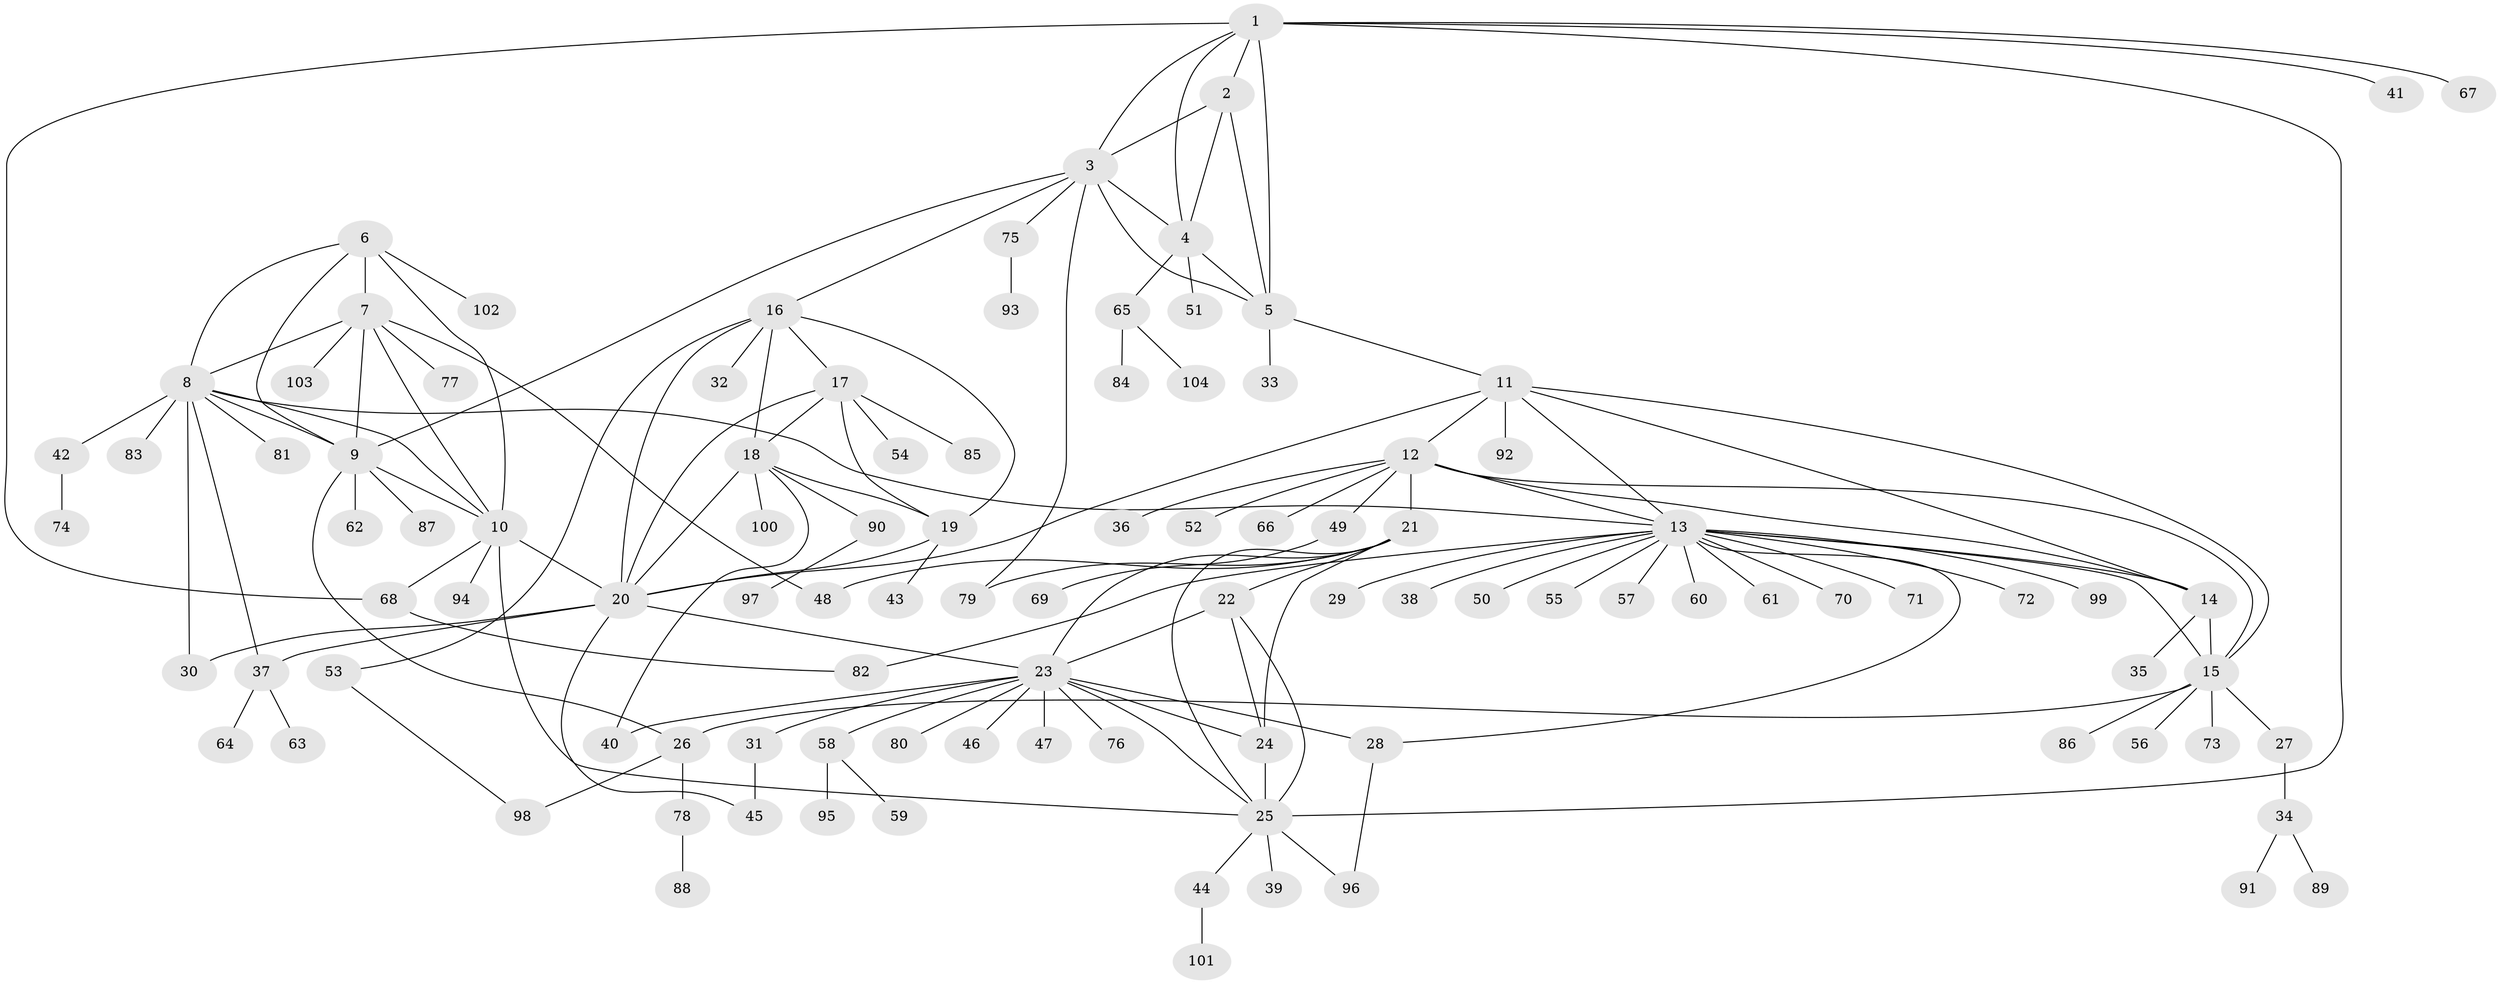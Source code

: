 // coarse degree distribution, {5: 0.012658227848101266, 4: 0.02531645569620253, 8: 0.0379746835443038, 6: 0.05063291139240506, 12: 0.012658227848101266, 10: 0.012658227848101266, 9: 0.012658227848101266, 7: 0.02531645569620253, 16: 0.012658227848101266, 11: 0.02531645569620253, 3: 0.0379746835443038, 1: 0.569620253164557, 2: 0.16455696202531644}
// Generated by graph-tools (version 1.1) at 2025/52/02/27/25 19:52:15]
// undirected, 104 vertices, 151 edges
graph export_dot {
graph [start="1"]
  node [color=gray90,style=filled];
  1;
  2;
  3;
  4;
  5;
  6;
  7;
  8;
  9;
  10;
  11;
  12;
  13;
  14;
  15;
  16;
  17;
  18;
  19;
  20;
  21;
  22;
  23;
  24;
  25;
  26;
  27;
  28;
  29;
  30;
  31;
  32;
  33;
  34;
  35;
  36;
  37;
  38;
  39;
  40;
  41;
  42;
  43;
  44;
  45;
  46;
  47;
  48;
  49;
  50;
  51;
  52;
  53;
  54;
  55;
  56;
  57;
  58;
  59;
  60;
  61;
  62;
  63;
  64;
  65;
  66;
  67;
  68;
  69;
  70;
  71;
  72;
  73;
  74;
  75;
  76;
  77;
  78;
  79;
  80;
  81;
  82;
  83;
  84;
  85;
  86;
  87;
  88;
  89;
  90;
  91;
  92;
  93;
  94;
  95;
  96;
  97;
  98;
  99;
  100;
  101;
  102;
  103;
  104;
  1 -- 2;
  1 -- 3;
  1 -- 4;
  1 -- 5;
  1 -- 25;
  1 -- 41;
  1 -- 67;
  1 -- 68;
  2 -- 3;
  2 -- 4;
  2 -- 5;
  3 -- 4;
  3 -- 5;
  3 -- 9;
  3 -- 16;
  3 -- 75;
  3 -- 79;
  4 -- 5;
  4 -- 51;
  4 -- 65;
  5 -- 11;
  5 -- 33;
  6 -- 7;
  6 -- 8;
  6 -- 9;
  6 -- 10;
  6 -- 102;
  7 -- 8;
  7 -- 9;
  7 -- 10;
  7 -- 48;
  7 -- 77;
  7 -- 103;
  8 -- 9;
  8 -- 10;
  8 -- 13;
  8 -- 30;
  8 -- 37;
  8 -- 42;
  8 -- 81;
  8 -- 83;
  9 -- 10;
  9 -- 26;
  9 -- 62;
  9 -- 87;
  10 -- 20;
  10 -- 25;
  10 -- 68;
  10 -- 94;
  11 -- 12;
  11 -- 13;
  11 -- 14;
  11 -- 15;
  11 -- 20;
  11 -- 92;
  12 -- 13;
  12 -- 14;
  12 -- 15;
  12 -- 21;
  12 -- 36;
  12 -- 49;
  12 -- 52;
  12 -- 66;
  13 -- 14;
  13 -- 15;
  13 -- 28;
  13 -- 29;
  13 -- 38;
  13 -- 50;
  13 -- 55;
  13 -- 57;
  13 -- 60;
  13 -- 61;
  13 -- 70;
  13 -- 71;
  13 -- 72;
  13 -- 82;
  13 -- 99;
  14 -- 15;
  14 -- 35;
  15 -- 26;
  15 -- 27;
  15 -- 56;
  15 -- 73;
  15 -- 86;
  16 -- 17;
  16 -- 18;
  16 -- 19;
  16 -- 20;
  16 -- 32;
  16 -- 53;
  17 -- 18;
  17 -- 19;
  17 -- 20;
  17 -- 54;
  17 -- 85;
  18 -- 19;
  18 -- 20;
  18 -- 40;
  18 -- 90;
  18 -- 100;
  19 -- 20;
  19 -- 43;
  20 -- 23;
  20 -- 30;
  20 -- 37;
  20 -- 45;
  21 -- 22;
  21 -- 23;
  21 -- 24;
  21 -- 25;
  21 -- 48;
  21 -- 79;
  22 -- 23;
  22 -- 24;
  22 -- 25;
  23 -- 24;
  23 -- 25;
  23 -- 28;
  23 -- 31;
  23 -- 40;
  23 -- 46;
  23 -- 47;
  23 -- 58;
  23 -- 76;
  23 -- 80;
  24 -- 25;
  25 -- 39;
  25 -- 44;
  25 -- 96;
  26 -- 78;
  26 -- 98;
  27 -- 34;
  28 -- 96;
  31 -- 45;
  34 -- 89;
  34 -- 91;
  37 -- 63;
  37 -- 64;
  42 -- 74;
  44 -- 101;
  49 -- 69;
  53 -- 98;
  58 -- 59;
  58 -- 95;
  65 -- 84;
  65 -- 104;
  68 -- 82;
  75 -- 93;
  78 -- 88;
  90 -- 97;
}
